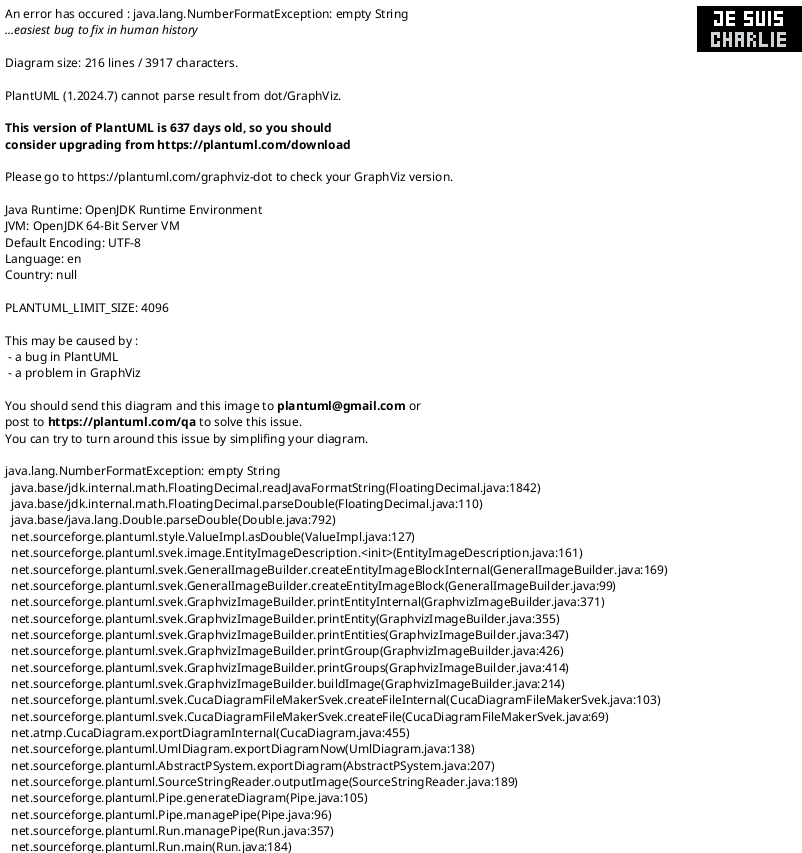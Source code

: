 @startuml
!theme plain

<style>
' Estilo general para un look limpio
root {
  shadowing false
}
' Estilo para el actor
actor {
  BackgroundColor #D1E8FF
  BorderColor #1E5288
}
' Estilo para los servicios en la nube
cloud {
  BackgroundColor #F5F5F5
  BorderColor #888888
}
' Estilo para la base de datos
database {
  BackgroundColor #FFF2CC
  BorderColor #D6B656
}
' --- Estilos para cada sistema usando "estereotipos" ---
' Paquete y rectángulos del sistema PHP
package.php, rectangle.php {
  BackgroundColor #E3F2FD
  BorderColor #5D52A8
}
' Paquete y rectángulos del sistema Python
package.python, rectangle.python {
  BackgroundColor #FFF3E0
  BorderColor #D6B656
}
' Paquete de servicios externos
package.externals {
    BackgroundColor #F5F5F5
    BorderColor #888888
}
</style>

' --- Componentes del Diagrama ---
actor "Médico / Gestor" as User

package "Sistema de Gestión (PHP)" <<php>> {
  rectangle "Frontend / Vista" as FV <<php>>
  rectangle "Backend / Controlador" as BC <<php>>
}

package "API de Análisis (Python)" <<python>> {
  rectangle "API Endpoint (Flask)" as API <<python>>
  rectangle "Motor de Análisis y Métricas" as MA <<python>>
  rectangle "Generador de PDF" as GPDF <<python>>
}

package "Servicios Externos" <<externals>> {
    cloud "Google Gemini API" as GAPI
    cloud "DeepSeek API" as DAPI
}

database "MySQL" as DB

' --- Flujos con Flechas Coloreadas ---
User -[#1565C0]d-> FV : 1. Solicita Reporte
FV -[#1565C0]d-> BC : 2. Petición Interna
BC -[#1565C0]d-> API : 3. Petición POST

API -[#1565C0]d-> MA : 4. Orquesta el Análisis
MA -[#1565C0]d-> GAPI : 5. Consulta IA
MA -[#1565C0]d-> DAPI : 6. Consulta IA
MA -[#1565C0]d-> DB : 7. Guarda y consulta datos

MA -[#1565C0]d-> GPDF : 8. Solicita creación de PDF
GPDF -[#1565C0]r-> DB : 9. Obtiene datos finales

GPDF .[#2E7D32]u.> API : 10. Entrega PDF generado
API .[#2E7D32]u.> BC : 11. Devuelve Reporte.pdf
BC .[#2E7D32]u.> FV : 12. Ofrece descarga al usuario
FV .[#2E7D32]u.> User : 13. Descarga Reporte.pdf

@enduml